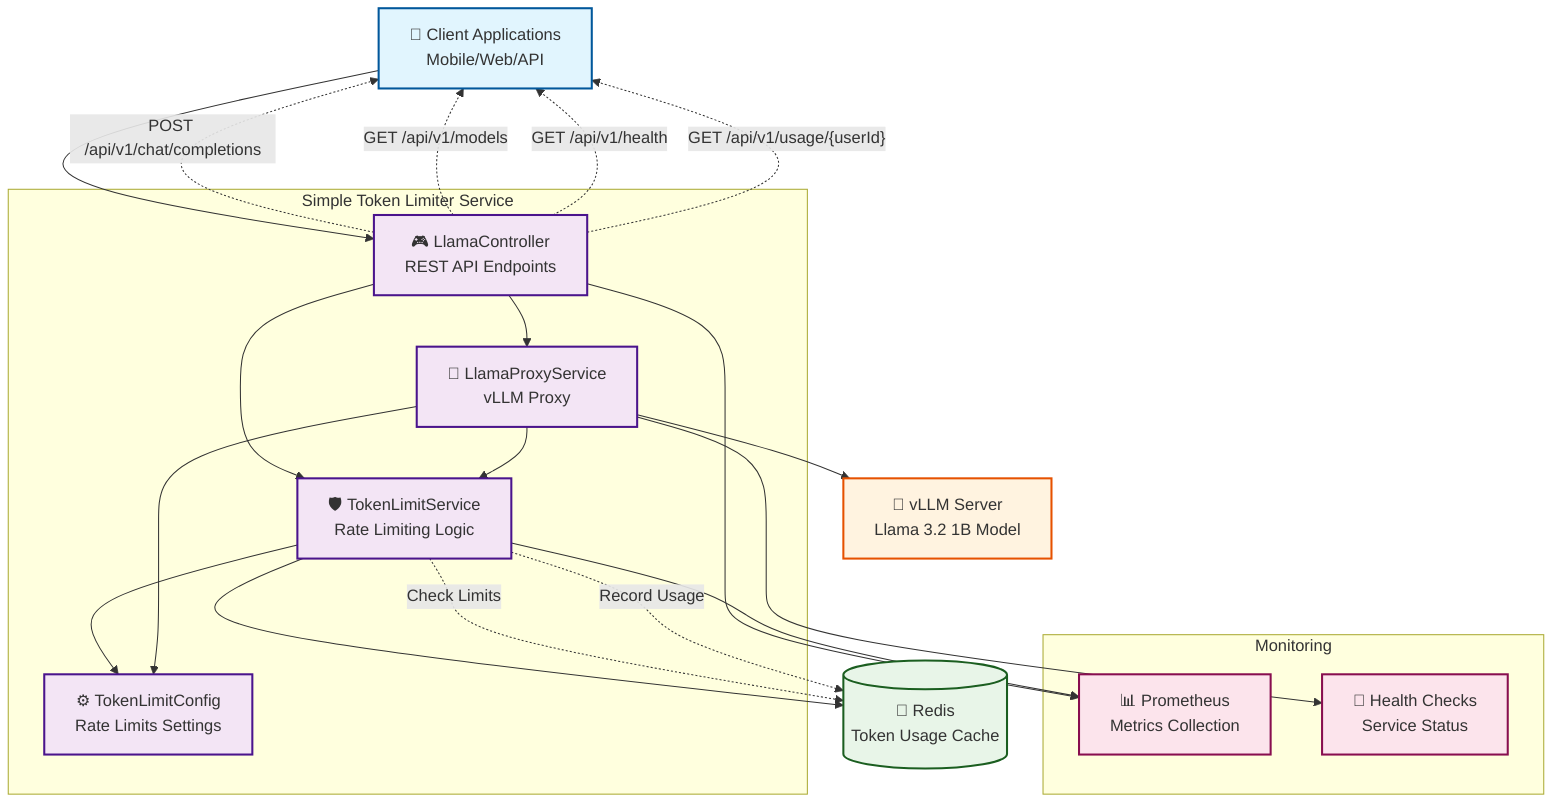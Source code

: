 graph TB
    %% External
    Client[📱 Client Applications<br/>Mobile/Web/API]
    
    %% Main Service
    subgraph "Simple Token Limiter Service"
        Controller[🎮 LlamaController<br/>REST API Endpoints]
        TokenService[🛡️ TokenLimitService<br/>Rate Limiting Logic]
        ProxyService[🔄 LlamaProxyService<br/>vLLM Proxy]
        Config[⚙️ TokenLimitConfig<br/>Rate Limits Settings]
    end
    
    %% External Services
    Redis[(💾 Redis<br/>Token Usage Cache)]
    vLLM[🤖 vLLM Server<br/>Llama 3.2 1B Model]
    
    %% Monitoring
    subgraph "Monitoring"
        Prometheus[📊 Prometheus<br/>Metrics Collection]
        Health[💊 Health Checks<br/>Service Status]
    end
    
    %% Flow
    Client --> Controller
    Controller --> ProxyService
    Controller --> TokenService
    ProxyService --> TokenService
    ProxyService --> vLLM
    TokenService --> Redis
    TokenService --> Config
    ProxyService --> Config
    
    %% Monitoring
    Controller --> Prometheus
    TokenService --> Prometheus
    ProxyService --> Health
    
    %% API Endpoints
    Controller -.-> |"POST /api/v1/chat/completions"| Client
    Controller -.-> |"GET /api/v1/models"| Client  
    Controller -.-> |"GET /api/v1/health"| Client
    Controller -.-> |"GET /api/v1/usage/{userId}"| Client
    
    %% Rate Limiting Flow
    TokenService -.-> |"Check Limits"| Redis
    TokenService -.-> |"Record Usage"| Redis
    
    %% Styling
    classDef clientStyle fill:#e1f5fe,stroke:#01579b,stroke-width:2px
    classDef serviceStyle fill:#f3e5f5,stroke:#4a148c,stroke-width:2px
    classDef dataStyle fill:#e8f5e8,stroke:#1b5e20,stroke-width:2px
    classDef externalStyle fill:#fff3e0,stroke:#e65100,stroke-width:2px
    classDef monitorStyle fill:#fce4ec,stroke:#880e4f,stroke-width:2px
    
    class Client clientStyle
    class Controller,TokenService,ProxyService,Config serviceStyle
    class Redis dataStyle
    class vLLM externalStyle
    class Prometheus,Health monitorStyle